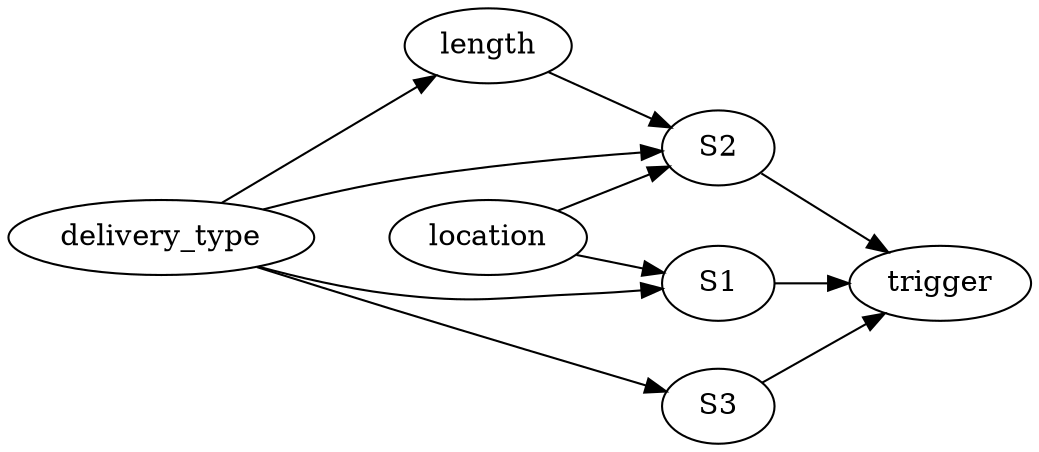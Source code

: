 digraph dag_2 {
    rankdir=LR;
    delivery_type -> length;
    delivery_type -> S1;
    delivery_type -> S2;
    delivery_type -> S3;
    length -> S2;
    location -> S1;
    location -> S2;
    S1 -> trigger;
    S2 -> trigger;
    S3 -> trigger;}
